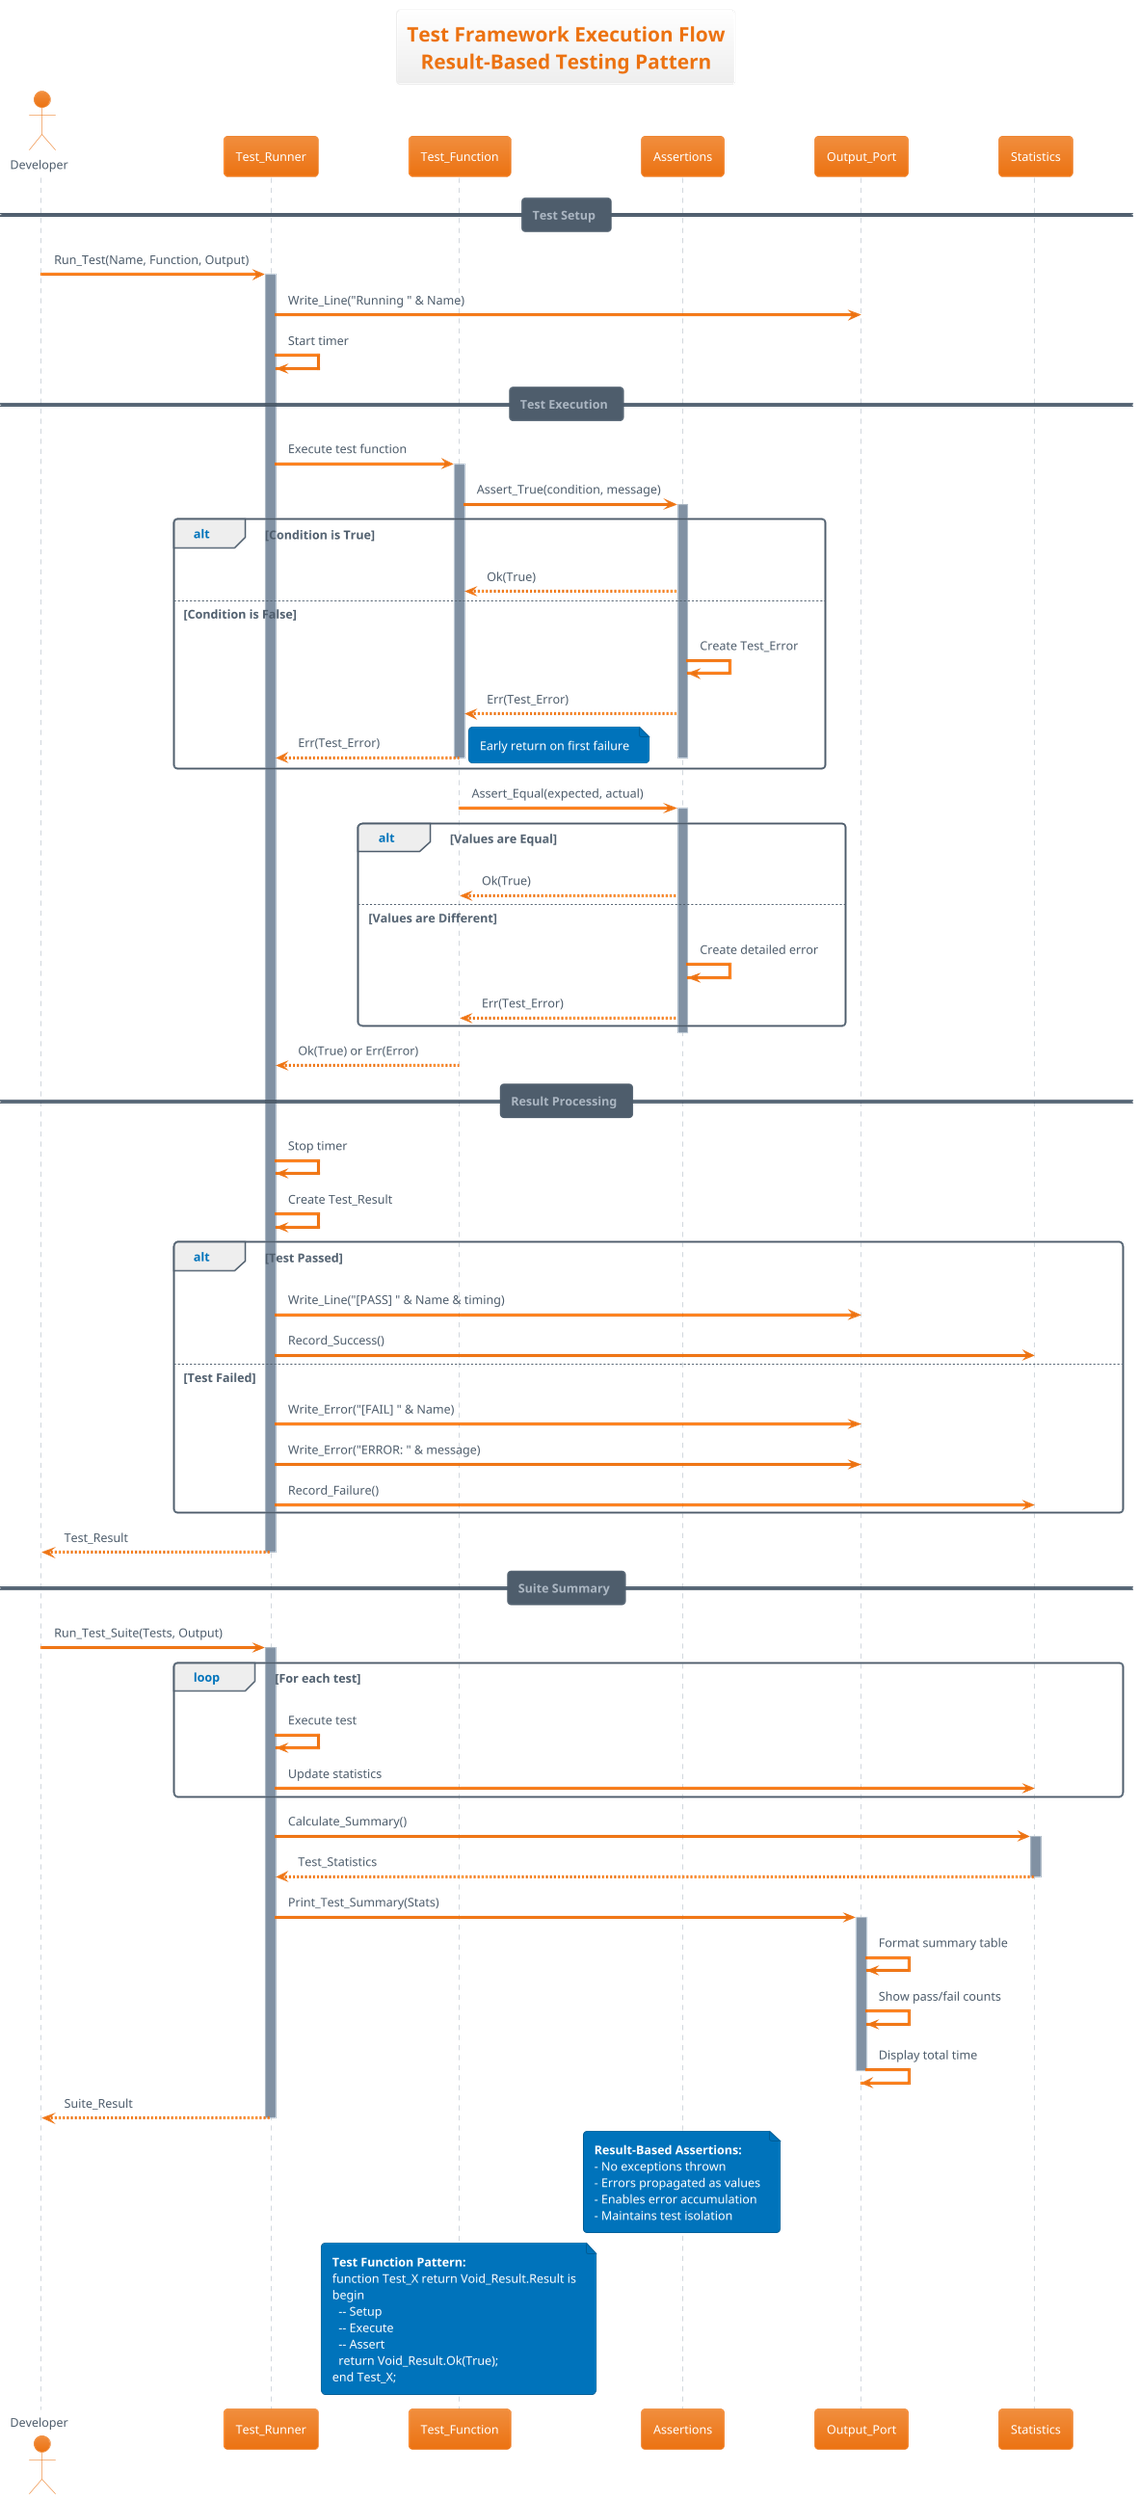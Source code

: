 @startuml Test_Framework_Sequence
!theme aws-orange
title Test Framework Execution Flow\nResult-Based Testing Pattern

actor Developer
participant "Test_Runner" as TR
participant "Test_Function" as TF
participant "Assertions" as A
participant "Output_Port" as OP
participant "Statistics" as S

== Test Setup ==
Developer -> TR: Run_Test(Name, Function, Output)
activate TR
TR -> OP: Write_Line("Running " & Name)
TR -> TR: Start timer

== Test Execution ==
TR -> TF: Execute test function
activate TF

TF -> A: Assert_True(condition, message)
activate A
alt Condition is True
  A --> TF: Ok(True)
else Condition is False
  A -> A: Create Test_Error
  A --> TF: Err(Test_Error)
  TF --> TR: Err(Test_Error)
  deactivate A
  deactivate TF
  note right: Early return on first failure
end

TF -> A: Assert_Equal(expected, actual)
activate A
alt Values are Equal
  A --> TF: Ok(True)
else Values are Different
  A -> A: Create detailed error
  A --> TF: Err(Test_Error)
end
deactivate A

TF --> TR: Ok(True) or Err(Error)
deactivate TF

== Result Processing ==
TR -> TR: Stop timer
TR -> TR: Create Test_Result

alt Test Passed
  TR -> OP: Write_Line("[PASS] " & Name & timing)
  TR -> S: Record_Success()
else Test Failed
  TR -> OP: Write_Error("[FAIL] " & Name)
  TR -> OP: Write_Error("ERROR: " & message)
  TR -> S: Record_Failure()
end

TR --> Developer: Test_Result
deactivate TR

== Suite Summary ==
Developer -> TR: Run_Test_Suite(Tests, Output)
activate TR

loop For each test
  TR -> TR: Execute test
  TR -> S: Update statistics
end

TR -> S: Calculate_Summary()
activate S
S --> TR: Test_Statistics
deactivate S

TR -> OP: Print_Test_Summary(Stats)
activate OP
OP -> OP: Format summary table
OP -> OP: Show pass/fail counts
OP -> OP: Display total time
deactivate OP

TR --> Developer: Suite_Result
deactivate TR

note over A
  **Result-Based Assertions:**
  - No exceptions thrown
  - Errors propagated as values
  - Enables error accumulation
  - Maintains test isolation
end note

note over TF
  **Test Function Pattern:**
  function Test_X return Void_Result.Result is
  begin
    -- Setup
    -- Execute
    -- Assert
    return Void_Result.Ok(True);
  end Test_X;
end note

@enduml